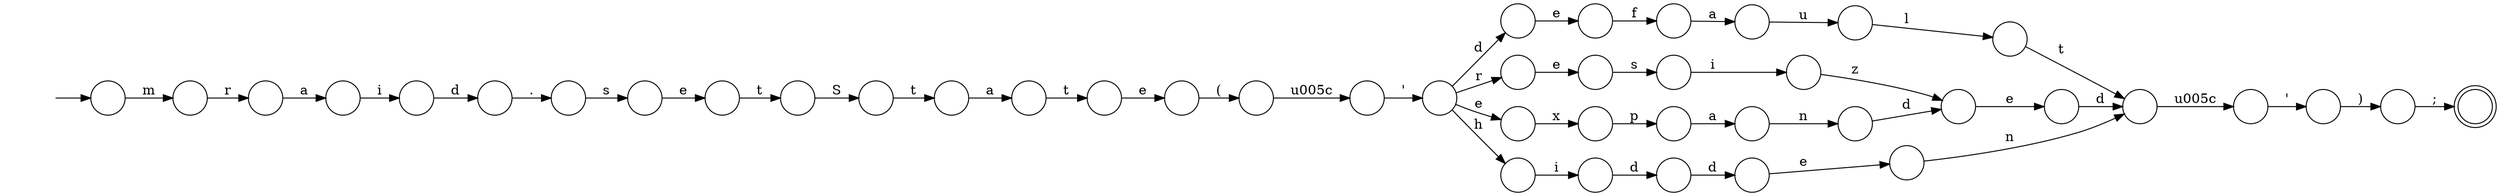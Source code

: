 digraph Automaton {
  rankdir = LR;
  0 [shape=circle,label=""];
  0 -> 15 [label="d"]
  1 [shape=circle,label=""];
  1 -> 4 [label="e"]
  2 [shape=circle,label=""];
  2 -> 13 [label="t"]
  3 [shape=circle,label=""];
  3 -> 41 [label="t"]
  4 [shape=circle,label=""];
  4 -> 44 [label="t"]
  5 [shape=circle,label=""];
  5 -> 36 [label="p"]
  6 [shape=circle,label=""];
  6 -> 25 [label="\u005c"]
  7 [shape=circle,label=""];
  7 -> 18 [label=";"]
  8 [shape=circle,label=""];
  8 -> 41 [label="d"]
  9 [shape=circle,label=""];
  9 -> 7 [label=")"]
  10 [shape=circle,label=""];
  10 -> 16 [label="n"]
  11 [shape=circle,label=""];
  11 -> 32 [label="t"]
  12 [shape=circle,label=""];
  12 -> 6 [label="("]
  13 [shape=circle,label=""];
  13 -> 12 [label="e"]
  14 [shape=circle,label=""];
  14 -> 20 [label="e"]
  14 -> 29 [label="d"]
  14 -> 31 [label="h"]
  14 -> 30 [label="r"]
  15 [shape=circle,label=""];
  15 -> 43 [label="e"]
  16 [shape=circle,label=""];
  16 -> 40 [label="d"]
  17 [shape=circle,label=""];
  17 -> 22 [label="i"]
  18 [shape=doublecircle,label=""];
  19 [shape=circle,label=""];
  19 -> 42 [label="u"]
  20 [shape=circle,label=""];
  20 -> 5 [label="x"]
  21 [shape=circle,label=""];
  21 -> 39 [label="."]
  22 [shape=circle,label=""];
  22 -> 40 [label="z"]
  23 [shape=circle,label=""];
  23 -> 17 [label="s"]
  24 [shape=circle,label=""];
  24 -> 9 [label="'"]
  25 [shape=circle,label=""];
  25 -> 14 [label="'"]
  26 [shape=circle,label=""];
  26 -> 0 [label="d"]
  27 [shape=circle,label=""];
  27 -> 21 [label="d"]
  28 [shape=circle,label=""];
  28 -> 37 [label="a"]
  29 [shape=circle,label=""];
  29 -> 38 [label="e"]
  30 [shape=circle,label=""];
  30 -> 23 [label="e"]
  31 [shape=circle,label=""];
  31 -> 26 [label="i"]
  32 [shape=circle,label=""];
  32 -> 2 [label="a"]
  33 [shape=circle,label=""];
  33 -> 28 [label="r"]
  34 [shape=circle,label=""];
  initial [shape=plaintext,label=""];
  initial -> 34
  34 -> 33 [label="m"]
  35 [shape=circle,label=""];
  35 -> 19 [label="a"]
  36 [shape=circle,label=""];
  36 -> 10 [label="a"]
  37 [shape=circle,label=""];
  37 -> 27 [label="i"]
  38 [shape=circle,label=""];
  38 -> 35 [label="f"]
  39 [shape=circle,label=""];
  39 -> 1 [label="s"]
  40 [shape=circle,label=""];
  40 -> 8 [label="e"]
  41 [shape=circle,label=""];
  41 -> 24 [label="\u005c"]
  42 [shape=circle,label=""];
  42 -> 3 [label="l"]
  43 [shape=circle,label=""];
  43 -> 41 [label="n"]
  44 [shape=circle,label=""];
  44 -> 11 [label="S"]
}
